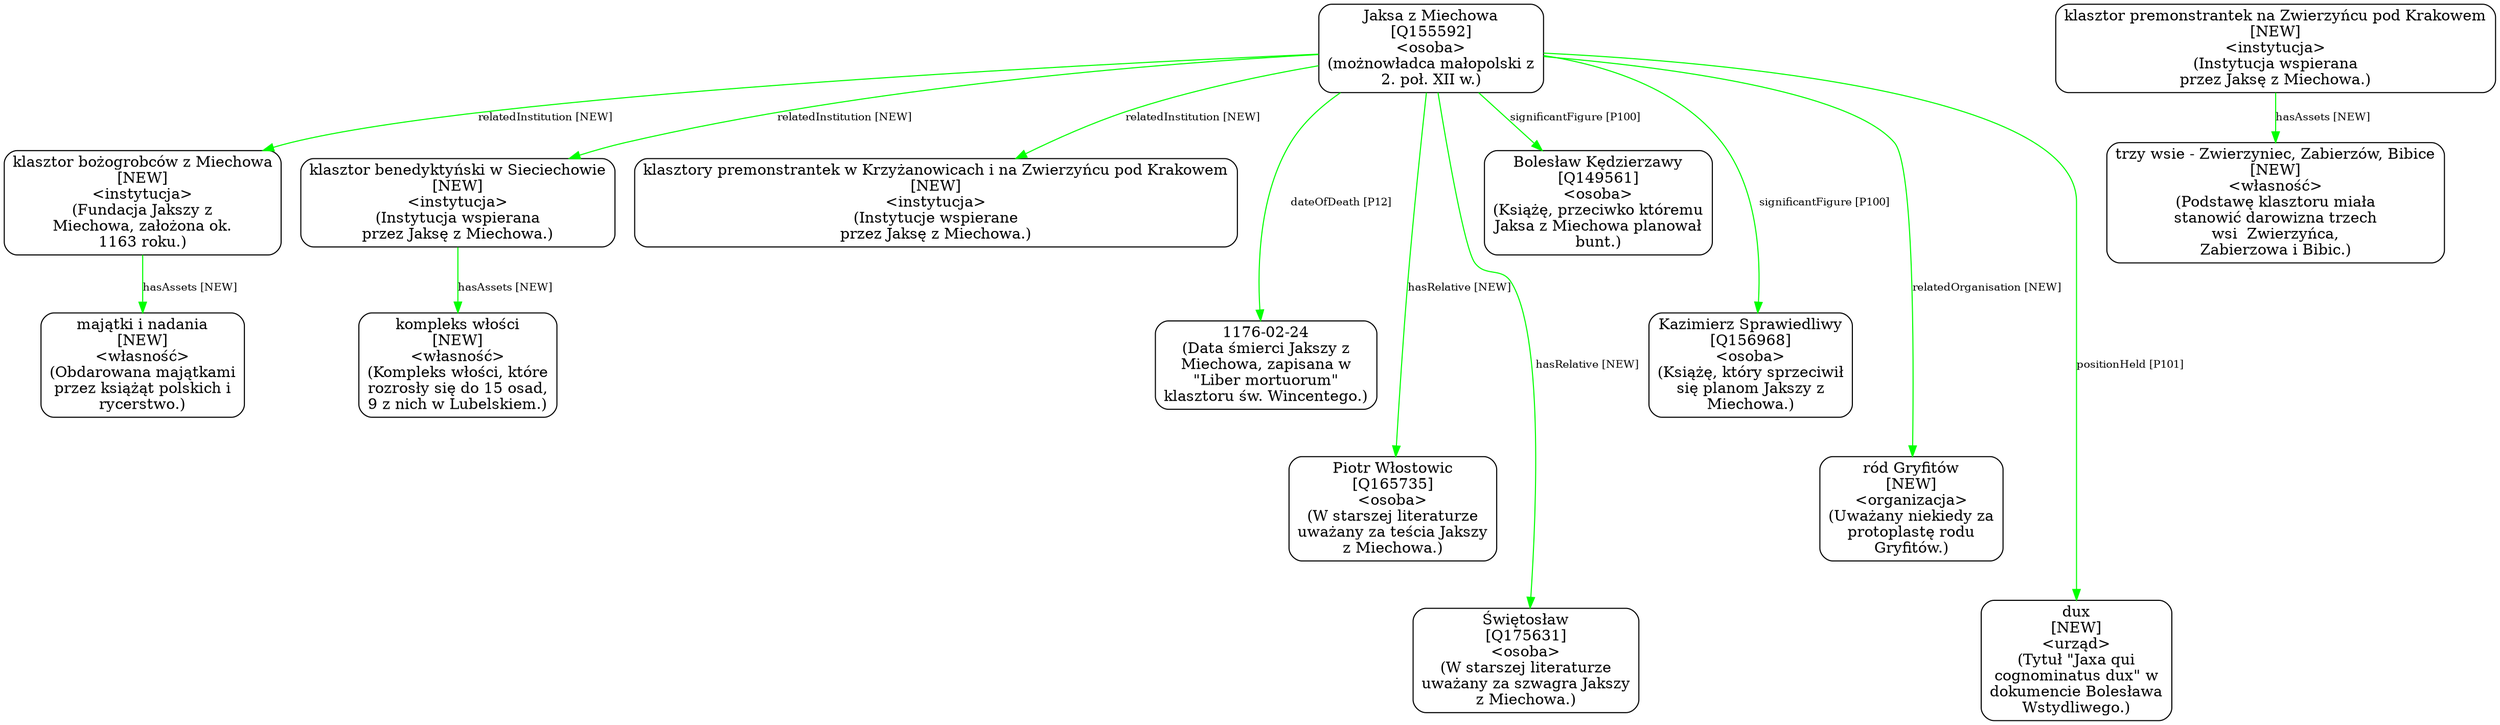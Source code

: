 digraph {
	node [shape=box,
		style=rounded
	];
	edge [fontsize=10];
	"Jaksa z Miechowa
[Q155592]
<osoba>
(możnowładca małopolski z
2. poł. XII w.)"	[color=black,
		label="Jaksa z Miechowa
[Q155592]
<osoba>
(możnowładca małopolski z
2. poł. XII w.)"];
	"klasztor bożogrobców z Miechowa
[NEW]
<instytucja>
(Fundacja Jakszy z
Miechowa, założona ok.
1163 roku.)"	[color=black,
		label="klasztor bożogrobców z Miechowa
[NEW]
<instytucja>
(Fundacja Jakszy z
Miechowa, założona ok.
1163 roku.)"];
	"Jaksa z Miechowa
[Q155592]
<osoba>
(możnowładca małopolski z
2. poł. XII w.)" -> "klasztor bożogrobców z Miechowa
[NEW]
<instytucja>
(Fundacja Jakszy z
Miechowa, założona ok.
1163 roku.)"	[color=green,
		label="relatedInstitution [NEW]"];
	"klasztor benedyktyński w Sieciechowie
[NEW]
<instytucja>
(Instytucja wspierana
przez Jaksę z Miechowa.)"	[color=black,
		label="klasztor benedyktyński w Sieciechowie
[NEW]
<instytucja>
(Instytucja wspierana
przez Jaksę z Miechowa.)"];
	"Jaksa z Miechowa
[Q155592]
<osoba>
(możnowładca małopolski z
2. poł. XII w.)" -> "klasztor benedyktyński w Sieciechowie
[NEW]
<instytucja>
(Instytucja wspierana
przez Jaksę z Miechowa.)"	[color=green,
		label="relatedInstitution [NEW]"];
	"Jaksa z Miechowa
[Q155592]
<osoba>
(możnowładca małopolski z
2. poł. XII w.)" -> "klasztory premonstrantek w Krzyżanowicach i na Zwierzyńcu pod Krakowem
[NEW]
<instytucja>
(Instytucje wspierane
przez Jaksę z \
Miechowa.)"	[color=green,
		label="relatedInstitution [NEW]",
		minlen=1];
	"Jaksa z Miechowa
[Q155592]
<osoba>
(możnowładca małopolski z
2. poł. XII w.)" -> "1176-02-24
(Data śmierci Jakszy z
Miechowa, zapisana w
\"Liber mortuorum\"
klasztoru św. Wincentego.)"	[color=green,
		label="dateOfDeath [P12]",
		minlen=2];
	"Jaksa z Miechowa
[Q155592]
<osoba>
(możnowładca małopolski z
2. poł. XII w.)" -> "Piotr Włostowic
[Q165735]
<osoba>
(W starszej literaturze
uważany za teścia Jakszy
z Miechowa.)"	[color=green,
		label="hasRelative [NEW]",
		minlen=3];
	"Jaksa z Miechowa
[Q155592]
<osoba>
(możnowładca małopolski z
2. poł. XII w.)" -> "Świętosław
[Q175631]
<osoba>
(W starszej literaturze
uważany za szwagra Jakszy
z Miechowa.)"	[color=green,
		label="hasRelative [NEW]",
		minlen=4];
	"Jaksa z Miechowa
[Q155592]
<osoba>
(możnowładca małopolski z
2. poł. XII w.)" -> "Bolesław Kędzierzawy
[Q149561]
<osoba>
(Książę, przeciwko któremu
Jaksa z Miechowa planował
bunt.)"	[color=green,
		label="significantFigure [P100]",
		minlen=1];
	"Jaksa z Miechowa
[Q155592]
<osoba>
(możnowładca małopolski z
2. poł. XII w.)" -> "Kazimierz Sprawiedliwy
[Q156968]
<osoba>
(Książę, który sprzeciwił
się planom Jakszy z
Miechowa.)"	[color=green,
		label="significantFigure [P100]",
		minlen=2];
	"Jaksa z Miechowa
[Q155592]
<osoba>
(możnowładca małopolski z
2. poł. XII w.)" -> "ród Gryfitów
[NEW]
<organizacja>
(Uważany niekiedy za
protoplastę rodu
Gryfitów.)"	[color=green,
		label="relatedOrganisation [NEW]",
		minlen=3];
	"Jaksa z Miechowa
[Q155592]
<osoba>
(możnowładca małopolski z
2. poł. XII w.)" -> "dux
[NEW]
<urząd>
(Tytuł \"Jaxa qui
cognominatus dux\" w
dokumencie Bolesława
Wstydliwego.)"	[color=green,
		label="positionHeld [P101]",
		minlen=4];
	"klasztor bożogrobców z Miechowa
[NEW]
<instytucja>
(Fundacja Jakszy z
Miechowa, założona ok.
1163 roku.)" -> "majątki i nadania
[NEW]
<własność>
(Obdarowana majątkami
przez książąt polskich i
rycerstwo.)"	[color=green,
		label="hasAssets [NEW]",
		minlen=1];
	"klasztor benedyktyński w Sieciechowie
[NEW]
<instytucja>
(Instytucja wspierana
przez Jaksę z Miechowa.)" -> "kompleks włości
[NEW]
<własność>
(Kompleks włości, które
rozrosły się do 15 osad,
9 z nich w Lubelskiem.)"	[color=green,
		label="hasAssets [NEW]",
		minlen=1];
	"klasztor premonstrantek na Zwierzyńcu pod Krakowem
[NEW]
<instytucja>
(Instytucja wspierana
przez Jaksę z Miechowa.)"	[color=black,
		label="klasztor premonstrantek na Zwierzyńcu pod Krakowem
[NEW]
<instytucja>
(Instytucja wspierana
przez Jaksę z Miechowa.)"];
	"klasztor premonstrantek na Zwierzyńcu pod Krakowem
[NEW]
<instytucja>
(Instytucja wspierana
przez Jaksę z Miechowa.)" -> "trzy wsie - Zwierzyniec, Zabierzów, Bibice
[NEW]
<własność>
(Podstawę klasztoru miała
stanowić darowizna trzech
wsi  Zwierzyńca,
\
Zabierzowa i Bibic.)"	[color=green,
		label="hasAssets [NEW]"];
}
